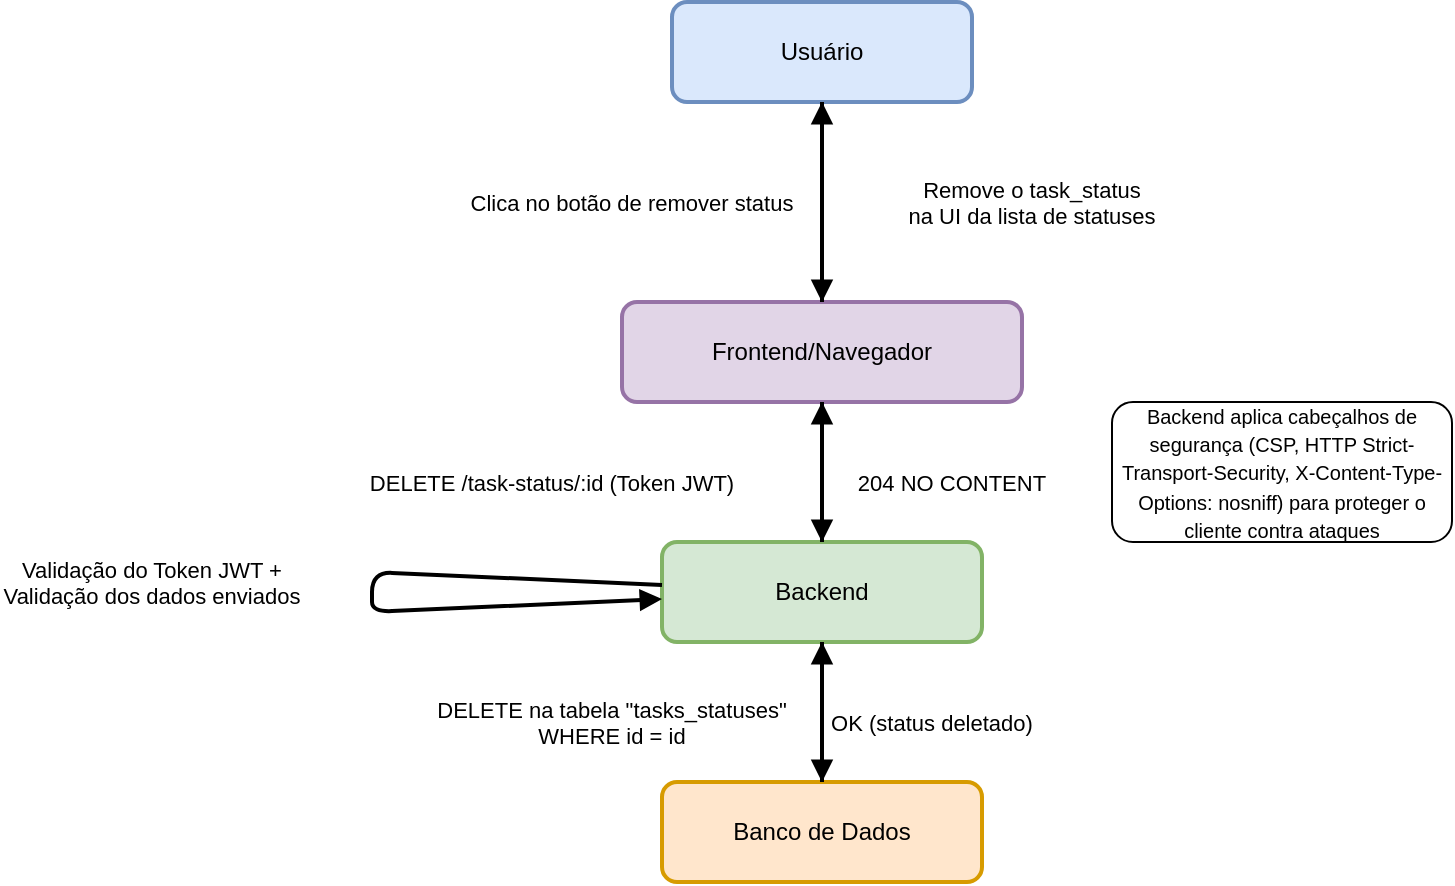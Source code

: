 <mxfile>
    <diagram name="ERD Essencial — N:N (Usuários ↔ Grupos via junção)" id="cPOKqXPRDHMzoA-mC0_p">
        <mxGraphModel dx="1502" dy="688" grid="1" gridSize="10" guides="1" tooltips="1" connect="1" arrows="1" fold="1" page="1" pageScale="1" pageWidth="827" pageHeight="1169" math="0" shadow="0">
            <root>
                <mxCell id="0"/>
                <mxCell id="1" parent="0"/>
                <mxCell id="8K_EmymfjktEMwSY1nLG-1" value="Usuário" style="rounded=1;whiteSpace=wrap;html=1;strokeWidth=2;fillColor=#dae8fc;strokeColor=#6c8ebf;" parent="1" vertex="1">
                    <mxGeometry x="170" y="190" width="150" height="50" as="geometry"/>
                </mxCell>
                <mxCell id="8K_EmymfjktEMwSY1nLG-2" value="Frontend/Navegador" style="rounded=1;whiteSpace=wrap;html=1;strokeWidth=2;fillColor=#e1d5e7;strokeColor=#9673a6;" parent="1" vertex="1">
                    <mxGeometry x="145" y="340" width="200" height="50" as="geometry"/>
                </mxCell>
                <mxCell id="8K_EmymfjktEMwSY1nLG-3" value="Backend" style="rounded=1;whiteSpace=wrap;html=1;strokeWidth=2;fillColor=#d5e8d4;strokeColor=#82b366;" parent="1" vertex="1">
                    <mxGeometry x="165" y="460" width="160" height="50" as="geometry"/>
                </mxCell>
                <mxCell id="8K_EmymfjktEMwSY1nLG-4" value="Banco de Dados" style="rounded=1;whiteSpace=wrap;html=1;strokeWidth=2;fillColor=#ffe6cc;strokeColor=#d79b00;" parent="1" vertex="1">
                    <mxGeometry x="165" y="580" width="160" height="50" as="geometry"/>
                </mxCell>
                <mxCell id="8K_EmymfjktEMwSY1nLG-5" value="Clica no botão de remover status" style="endArrow=block;endFill=1;strokeWidth=2;" parent="1" source="8K_EmymfjktEMwSY1nLG-1" target="8K_EmymfjktEMwSY1nLG-2" edge="1">
                    <mxGeometry y="-95" relative="1" as="geometry">
                        <mxPoint x="310" y="280" as="targetPoint"/>
                        <mxPoint as="offset"/>
                    </mxGeometry>
                </mxCell>
                <mxCell id="8K_EmymfjktEMwSY1nLG-6" value="DELETE /task-status/:id (Token JWT)" style="endArrow=block;endFill=1;strokeWidth=2;" parent="1" source="8K_EmymfjktEMwSY1nLG-2" target="8K_EmymfjktEMwSY1nLG-3" edge="1">
                    <mxGeometry x="0.143" y="-135" relative="1" as="geometry">
                        <mxPoint x="310" y="330" as="targetPoint"/>
                        <mxPoint as="offset"/>
                    </mxGeometry>
                </mxCell>
                <mxCell id="8K_EmymfjktEMwSY1nLG-7" value="Validação do Token JWT +&#xa;Validação dos dados enviados" style="endArrow=block;endFill=1;strokeWidth=2;" parent="1" source="8K_EmymfjktEMwSY1nLG-3" target="8K_EmymfjktEMwSY1nLG-3" edge="1">
                    <mxGeometry x="-0.032" y="-110" relative="1" as="geometry">
                        <mxPoint x="310" y="380" as="targetPoint"/>
                        <Array as="points">
                            <mxPoint x="20" y="490"/>
                        </Array>
                        <mxPoint as="offset"/>
                    </mxGeometry>
                </mxCell>
                <mxCell id="8K_EmymfjktEMwSY1nLG-8" value="DELETE na tabela &quot;tasks_statuses&quot;&#xa;WHERE id = id" style="endArrow=block;endFill=1;strokeWidth=2;" parent="1" source="8K_EmymfjktEMwSY1nLG-3" target="8K_EmymfjktEMwSY1nLG-4" edge="1">
                    <mxGeometry x="0.143" y="-105" relative="1" as="geometry">
                        <mxPoint x="310" y="430" as="targetPoint"/>
                        <mxPoint as="offset"/>
                    </mxGeometry>
                </mxCell>
                <mxCell id="8K_EmymfjktEMwSY1nLG-9" value="OK (status deletado)" style="endArrow=block;endFill=1;strokeWidth=2;" parent="1" source="8K_EmymfjktEMwSY1nLG-4" target="8K_EmymfjktEMwSY1nLG-3" edge="1">
                    <mxGeometry x="-0.143" y="-55" relative="1" as="geometry">
                        <mxPoint x="310" y="480" as="targetPoint"/>
                        <mxPoint as="offset"/>
                    </mxGeometry>
                </mxCell>
                <mxCell id="8K_EmymfjktEMwSY1nLG-10" value="204 NO CONTENT" style="endArrow=block;endFill=1;strokeWidth=2;" parent="1" source="8K_EmymfjktEMwSY1nLG-3" target="8K_EmymfjktEMwSY1nLG-2" edge="1">
                    <mxGeometry x="-0.143" y="-65" relative="1" as="geometry">
                        <mxPoint x="310" y="530" as="targetPoint"/>
                        <mxPoint as="offset"/>
                    </mxGeometry>
                </mxCell>
                <mxCell id="8K_EmymfjktEMwSY1nLG-11" value="Remove o task_status&#xa;na UI da lista de statuses" style="endArrow=block;endFill=1;strokeWidth=2;" parent="1" source="8K_EmymfjktEMwSY1nLG-2" target="8K_EmymfjktEMwSY1nLG-1" edge="1">
                    <mxGeometry y="-105" relative="1" as="geometry">
                        <mxPoint x="310" y="580" as="targetPoint"/>
                        <mxPoint as="offset"/>
                    </mxGeometry>
                </mxCell>
                <mxCell id="3" value="&lt;font style=&quot;font-size: 10px;&quot;&gt;Backend aplica cabeçalhos de segurança (CSP, HTTP Strict-Transport-Security, X-Content-Type-Options: nosniff) para proteger o cliente contra ataques&lt;/font&gt;" style="rounded=1;whiteSpace=wrap;html=1;" parent="1" vertex="1">
                    <mxGeometry x="390" y="390" width="170" height="70" as="geometry"/>
                </mxCell>
            </root>
        </mxGraphModel>
    </diagram>
</mxfile>